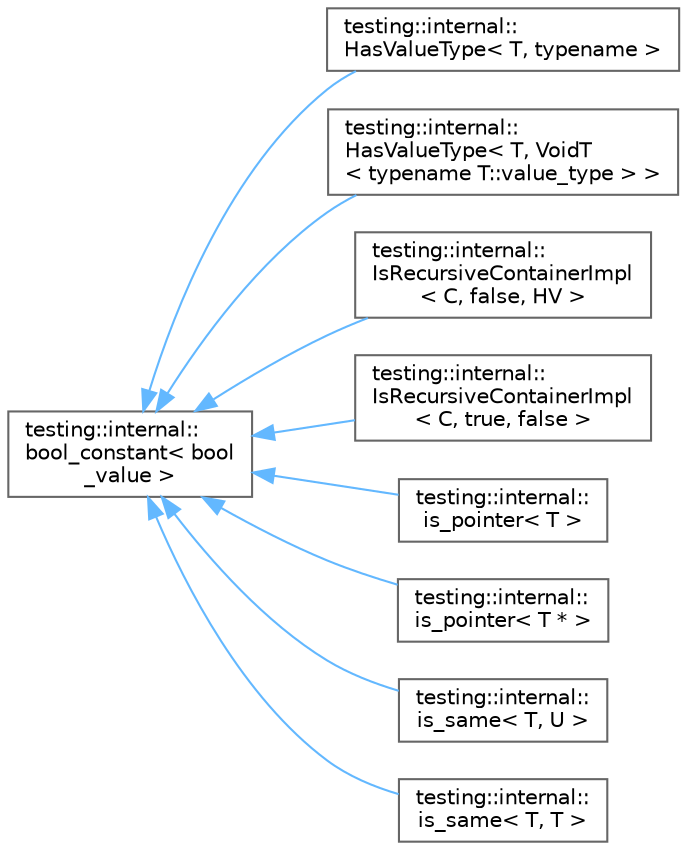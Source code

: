digraph "クラス階層図"
{
 // LATEX_PDF_SIZE
  bgcolor="transparent";
  edge [fontname=Helvetica,fontsize=10,labelfontname=Helvetica,labelfontsize=10];
  node [fontname=Helvetica,fontsize=10,shape=box,height=0.2,width=0.4];
  rankdir="LR";
  Node0 [id="Node000000",label="testing::internal::\lbool_constant\< bool\l_value \>",height=0.2,width=0.4,color="grey40", fillcolor="white", style="filled",URL="$structtesting_1_1internal_1_1bool__constant.html",tooltip=" "];
  Node0 -> Node1 [id="edge11_Node000000_Node000001",dir="back",color="steelblue1",style="solid",tooltip=" "];
  Node1 [id="Node000001",label="testing::internal::\lHasValueType\< T, typename \>",height=0.2,width=0.4,color="grey40", fillcolor="white", style="filled",URL="$structtesting_1_1internal_1_1_has_value_type.html",tooltip=" "];
  Node0 -> Node2 [id="edge12_Node000000_Node000002",dir="back",color="steelblue1",style="solid",tooltip=" "];
  Node2 [id="Node000002",label="testing::internal::\lHasValueType\< T, VoidT\l\< typename T::value_type \> \>",height=0.2,width=0.4,color="grey40", fillcolor="white", style="filled",URL="$structtesting_1_1internal_1_1_has_value_type_3_01_t_00_01_void_t_3_01typename_01_t_1_1value__type_01_4_01_4.html",tooltip=" "];
  Node0 -> Node3 [id="edge13_Node000000_Node000003",dir="back",color="steelblue1",style="solid",tooltip=" "];
  Node3 [id="Node000003",label="testing::internal::\lIsRecursiveContainerImpl\l\< C, false, HV \>",height=0.2,width=0.4,color="grey40", fillcolor="white", style="filled",URL="$structtesting_1_1internal_1_1_is_recursive_container_impl_3_01_c_00_01false_00_01_h_v_01_4.html",tooltip=" "];
  Node0 -> Node4 [id="edge14_Node000000_Node000004",dir="back",color="steelblue1",style="solid",tooltip=" "];
  Node4 [id="Node000004",label="testing::internal::\lIsRecursiveContainerImpl\l\< C, true, false \>",height=0.2,width=0.4,color="grey40", fillcolor="white", style="filled",URL="$structtesting_1_1internal_1_1_is_recursive_container_impl_3_01_c_00_01true_00_01false_01_4.html",tooltip=" "];
  Node0 -> Node5 [id="edge15_Node000000_Node000005",dir="back",color="steelblue1",style="solid",tooltip=" "];
  Node5 [id="Node000005",label="testing::internal::\lis_pointer\< T \>",height=0.2,width=0.4,color="grey40", fillcolor="white", style="filled",URL="$structtesting_1_1internal_1_1is__pointer.html",tooltip=" "];
  Node0 -> Node6 [id="edge16_Node000000_Node000006",dir="back",color="steelblue1",style="solid",tooltip=" "];
  Node6 [id="Node000006",label="testing::internal::\lis_pointer\< T * \>",height=0.2,width=0.4,color="grey40", fillcolor="white", style="filled",URL="$structtesting_1_1internal_1_1is__pointer_3_01_t_01_5_01_4.html",tooltip=" "];
  Node0 -> Node7 [id="edge17_Node000000_Node000007",dir="back",color="steelblue1",style="solid",tooltip=" "];
  Node7 [id="Node000007",label="testing::internal::\lis_same\< T, U \>",height=0.2,width=0.4,color="grey40", fillcolor="white", style="filled",URL="$structtesting_1_1internal_1_1is__same.html",tooltip=" "];
  Node0 -> Node8 [id="edge18_Node000000_Node000008",dir="back",color="steelblue1",style="solid",tooltip=" "];
  Node8 [id="Node000008",label="testing::internal::\lis_same\< T, T \>",height=0.2,width=0.4,color="grey40", fillcolor="white", style="filled",URL="$structtesting_1_1internal_1_1is__same_3_01_t_00_01_t_01_4.html",tooltip=" "];
}
